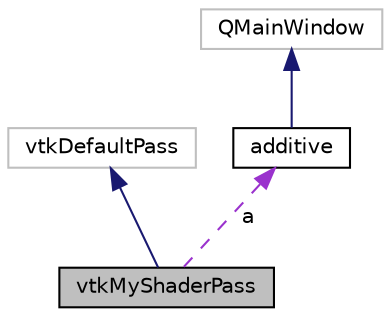 digraph "vtkMyShaderPass"
{
  edge [fontname="Helvetica",fontsize="10",labelfontname="Helvetica",labelfontsize="10"];
  node [fontname="Helvetica",fontsize="10",shape=record];
  Node1 [label="vtkMyShaderPass",height=0.2,width=0.4,color="black", fillcolor="grey75", style="filled" fontcolor="black"];
  Node2 -> Node1 [dir="back",color="midnightblue",fontsize="10",style="solid",fontname="Helvetica"];
  Node2 [label="vtkDefaultPass",height=0.2,width=0.4,color="grey75", fillcolor="white", style="filled"];
  Node3 -> Node1 [dir="back",color="darkorchid3",fontsize="10",style="dashed",label=" a" ,fontname="Helvetica"];
  Node3 [label="additive",height=0.2,width=0.4,color="black", fillcolor="white", style="filled",URL="$classadditive.html",tooltip="Main window class "];
  Node4 -> Node3 [dir="back",color="midnightblue",fontsize="10",style="solid",fontname="Helvetica"];
  Node4 [label="QMainWindow",height=0.2,width=0.4,color="grey75", fillcolor="white", style="filled"];
}

